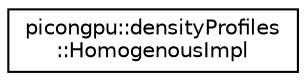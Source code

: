 digraph "Graphical Class Hierarchy"
{
 // LATEX_PDF_SIZE
  edge [fontname="Helvetica",fontsize="10",labelfontname="Helvetica",labelfontsize="10"];
  node [fontname="Helvetica",fontsize="10",shape=record];
  rankdir="LR";
  Node0 [label="picongpu::densityProfiles\l::HomogenousImpl",height=0.2,width=0.4,color="black", fillcolor="white", style="filled",URL="$structpicongpu_1_1density_profiles_1_1_homogenous_impl.html",tooltip=" "];
}

